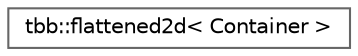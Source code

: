 digraph "类继承关系图"
{
 // LATEX_PDF_SIZE
  bgcolor="transparent";
  edge [fontname=Helvetica,fontsize=10,labelfontname=Helvetica,labelfontsize=10];
  node [fontname=Helvetica,fontsize=10,shape=box,height=0.2,width=0.4];
  rankdir="LR";
  Node0 [id="Node000000",label="tbb::flattened2d\< Container \>",height=0.2,width=0.4,color="grey40", fillcolor="white", style="filled",URL="$classtbb_1_1flattened2d.html",tooltip=" "];
}
